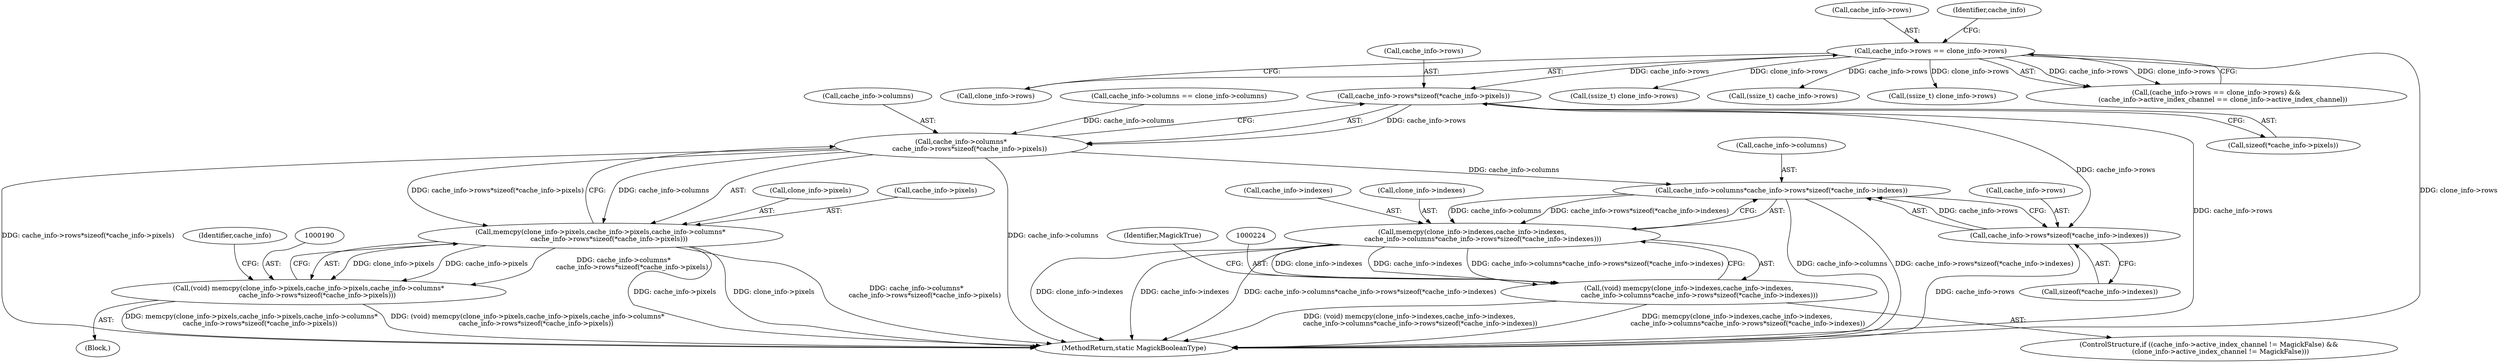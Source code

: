 digraph "0_ImageMagick_a54fe0e8600eaf3dc6fe717d3c0398001507f723@API" {
"1000202" [label="(Call,cache_info->rows*sizeof(*cache_info->pixels))"];
"1000174" [label="(Call,cache_info->rows == clone_info->rows)"];
"1000198" [label="(Call,cache_info->columns*\n        cache_info->rows*sizeof(*cache_info->pixels))"];
"1000191" [label="(Call,memcpy(clone_info->pixels,cache_info->pixels,cache_info->columns*\n        cache_info->rows*sizeof(*cache_info->pixels)))"];
"1000189" [label="(Call,(void) memcpy(clone_info->pixels,cache_info->pixels,cache_info->columns*\n        cache_info->rows*sizeof(*cache_info->pixels)))"];
"1000232" [label="(Call,cache_info->columns*cache_info->rows*sizeof(*cache_info->indexes))"];
"1000225" [label="(Call,memcpy(clone_info->indexes,cache_info->indexes,\n          cache_info->columns*cache_info->rows*sizeof(*cache_info->indexes)))"];
"1000223" [label="(Call,(void) memcpy(clone_info->indexes,cache_info->indexes,\n          cache_info->columns*cache_info->rows*sizeof(*cache_info->indexes)))"];
"1000236" [label="(Call,cache_info->rows*sizeof(*cache_info->indexes))"];
"1000199" [label="(Call,cache_info->columns)"];
"1000202" [label="(Call,cache_info->rows*sizeof(*cache_info->pixels))"];
"1000246" [label="(Identifier,MagickTrue)"];
"1000166" [label="(Call,cache_info->columns == clone_info->columns)"];
"1000178" [label="(Call,clone_info->rows)"];
"1000174" [label="(Call,cache_info->rows == clone_info->rows)"];
"1000223" [label="(Call,(void) memcpy(clone_info->indexes,cache_info->indexes,\n          cache_info->columns*cache_info->rows*sizeof(*cache_info->indexes)))"];
"1000232" [label="(Call,cache_info->columns*cache_info->rows*sizeof(*cache_info->indexes))"];
"1000655" [label="(MethodReturn,static MagickBooleanType)"];
"1000189" [label="(Call,(void) memcpy(clone_info->pixels,cache_info->pixels,cache_info->columns*\n        cache_info->rows*sizeof(*cache_info->pixels)))"];
"1000225" [label="(Call,memcpy(clone_info->indexes,cache_info->indexes,\n          cache_info->columns*cache_info->rows*sizeof(*cache_info->indexes)))"];
"1000233" [label="(Call,cache_info->columns)"];
"1000175" [label="(Call,cache_info->rows)"];
"1000215" [label="(Identifier,cache_info)"];
"1000191" [label="(Call,memcpy(clone_info->pixels,cache_info->pixels,cache_info->columns*\n        cache_info->rows*sizeof(*cache_info->pixels)))"];
"1000236" [label="(Call,cache_info->rows*sizeof(*cache_info->indexes))"];
"1000318" [label="(Call,(ssize_t) clone_info->rows)"];
"1000203" [label="(Call,cache_info->rows)"];
"1000296" [label="(Call,(ssize_t) cache_info->rows)"];
"1000211" [label="(ControlStructure,if ((cache_info->active_index_channel != MagickFalse) &&\n           (clone_info->active_index_channel != MagickFalse)))"];
"1000237" [label="(Call,cache_info->rows)"];
"1000188" [label="(Block,)"];
"1000192" [label="(Call,clone_info->pixels)"];
"1000240" [label="(Call,sizeof(*cache_info->indexes))"];
"1000500" [label="(Call,(ssize_t) clone_info->rows)"];
"1000183" [label="(Identifier,cache_info)"];
"1000229" [label="(Call,cache_info->indexes)"];
"1000206" [label="(Call,sizeof(*cache_info->pixels))"];
"1000195" [label="(Call,cache_info->pixels)"];
"1000173" [label="(Call,(cache_info->rows == clone_info->rows) &&\n      (cache_info->active_index_channel == clone_info->active_index_channel))"];
"1000198" [label="(Call,cache_info->columns*\n        cache_info->rows*sizeof(*cache_info->pixels))"];
"1000226" [label="(Call,clone_info->indexes)"];
"1000202" -> "1000198"  [label="AST: "];
"1000202" -> "1000206"  [label="CFG: "];
"1000203" -> "1000202"  [label="AST: "];
"1000206" -> "1000202"  [label="AST: "];
"1000198" -> "1000202"  [label="CFG: "];
"1000202" -> "1000655"  [label="DDG: cache_info->rows"];
"1000202" -> "1000198"  [label="DDG: cache_info->rows"];
"1000174" -> "1000202"  [label="DDG: cache_info->rows"];
"1000202" -> "1000236"  [label="DDG: cache_info->rows"];
"1000174" -> "1000173"  [label="AST: "];
"1000174" -> "1000178"  [label="CFG: "];
"1000175" -> "1000174"  [label="AST: "];
"1000178" -> "1000174"  [label="AST: "];
"1000183" -> "1000174"  [label="CFG: "];
"1000173" -> "1000174"  [label="CFG: "];
"1000174" -> "1000655"  [label="DDG: clone_info->rows"];
"1000174" -> "1000173"  [label="DDG: cache_info->rows"];
"1000174" -> "1000173"  [label="DDG: clone_info->rows"];
"1000174" -> "1000296"  [label="DDG: cache_info->rows"];
"1000174" -> "1000318"  [label="DDG: clone_info->rows"];
"1000174" -> "1000500"  [label="DDG: clone_info->rows"];
"1000198" -> "1000191"  [label="AST: "];
"1000199" -> "1000198"  [label="AST: "];
"1000191" -> "1000198"  [label="CFG: "];
"1000198" -> "1000655"  [label="DDG: cache_info->columns"];
"1000198" -> "1000655"  [label="DDG: cache_info->rows*sizeof(*cache_info->pixels)"];
"1000198" -> "1000191"  [label="DDG: cache_info->columns"];
"1000198" -> "1000191"  [label="DDG: cache_info->rows*sizeof(*cache_info->pixels)"];
"1000166" -> "1000198"  [label="DDG: cache_info->columns"];
"1000198" -> "1000232"  [label="DDG: cache_info->columns"];
"1000191" -> "1000189"  [label="AST: "];
"1000192" -> "1000191"  [label="AST: "];
"1000195" -> "1000191"  [label="AST: "];
"1000189" -> "1000191"  [label="CFG: "];
"1000191" -> "1000655"  [label="DDG: cache_info->pixels"];
"1000191" -> "1000655"  [label="DDG: clone_info->pixels"];
"1000191" -> "1000655"  [label="DDG: cache_info->columns*\n        cache_info->rows*sizeof(*cache_info->pixels)"];
"1000191" -> "1000189"  [label="DDG: clone_info->pixels"];
"1000191" -> "1000189"  [label="DDG: cache_info->pixels"];
"1000191" -> "1000189"  [label="DDG: cache_info->columns*\n        cache_info->rows*sizeof(*cache_info->pixels)"];
"1000189" -> "1000188"  [label="AST: "];
"1000190" -> "1000189"  [label="AST: "];
"1000215" -> "1000189"  [label="CFG: "];
"1000189" -> "1000655"  [label="DDG: (void) memcpy(clone_info->pixels,cache_info->pixels,cache_info->columns*\n        cache_info->rows*sizeof(*cache_info->pixels))"];
"1000189" -> "1000655"  [label="DDG: memcpy(clone_info->pixels,cache_info->pixels,cache_info->columns*\n        cache_info->rows*sizeof(*cache_info->pixels))"];
"1000232" -> "1000225"  [label="AST: "];
"1000232" -> "1000236"  [label="CFG: "];
"1000233" -> "1000232"  [label="AST: "];
"1000236" -> "1000232"  [label="AST: "];
"1000225" -> "1000232"  [label="CFG: "];
"1000232" -> "1000655"  [label="DDG: cache_info->columns"];
"1000232" -> "1000655"  [label="DDG: cache_info->rows*sizeof(*cache_info->indexes)"];
"1000232" -> "1000225"  [label="DDG: cache_info->columns"];
"1000232" -> "1000225"  [label="DDG: cache_info->rows*sizeof(*cache_info->indexes)"];
"1000236" -> "1000232"  [label="DDG: cache_info->rows"];
"1000225" -> "1000223"  [label="AST: "];
"1000226" -> "1000225"  [label="AST: "];
"1000229" -> "1000225"  [label="AST: "];
"1000223" -> "1000225"  [label="CFG: "];
"1000225" -> "1000655"  [label="DDG: clone_info->indexes"];
"1000225" -> "1000655"  [label="DDG: cache_info->indexes"];
"1000225" -> "1000655"  [label="DDG: cache_info->columns*cache_info->rows*sizeof(*cache_info->indexes)"];
"1000225" -> "1000223"  [label="DDG: clone_info->indexes"];
"1000225" -> "1000223"  [label="DDG: cache_info->indexes"];
"1000225" -> "1000223"  [label="DDG: cache_info->columns*cache_info->rows*sizeof(*cache_info->indexes)"];
"1000223" -> "1000211"  [label="AST: "];
"1000224" -> "1000223"  [label="AST: "];
"1000246" -> "1000223"  [label="CFG: "];
"1000223" -> "1000655"  [label="DDG: memcpy(clone_info->indexes,cache_info->indexes,\n          cache_info->columns*cache_info->rows*sizeof(*cache_info->indexes))"];
"1000223" -> "1000655"  [label="DDG: (void) memcpy(clone_info->indexes,cache_info->indexes,\n          cache_info->columns*cache_info->rows*sizeof(*cache_info->indexes))"];
"1000236" -> "1000240"  [label="CFG: "];
"1000237" -> "1000236"  [label="AST: "];
"1000240" -> "1000236"  [label="AST: "];
"1000236" -> "1000655"  [label="DDG: cache_info->rows"];
}
